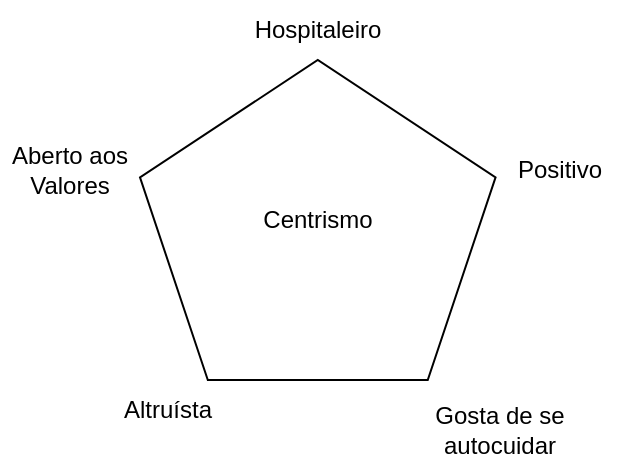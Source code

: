 <mxfile version="22.0.0" type="device">
  <diagram name="Page-1" id="hrfuKWmgcLDxA6A8_S4z">
    <mxGraphModel dx="600" dy="355" grid="1" gridSize="10" guides="1" tooltips="1" connect="1" arrows="1" fold="1" page="1" pageScale="1" pageWidth="850" pageHeight="1100" math="0" shadow="0">
      <root>
        <mxCell id="0" />
        <mxCell id="1" parent="0" />
        <mxCell id="MGS4_zHk_vSdASKoHBL2-1" value="Centrismo" style="whiteSpace=wrap;html=1;shape=mxgraph.basic.pentagon" parent="1" vertex="1">
          <mxGeometry x="320" y="190" width="177.78" height="160" as="geometry" />
        </mxCell>
        <mxCell id="MGS4_zHk_vSdASKoHBL2-2" value="Hospitaleiro" style="text;html=1;strokeColor=none;fillColor=none;align=center;verticalAlign=middle;whiteSpace=wrap;rounded=0;" parent="1" vertex="1">
          <mxGeometry x="379" y="160" width="60" height="30" as="geometry" />
        </mxCell>
        <mxCell id="MGS4_zHk_vSdASKoHBL2-3" value="Altruísta" style="text;html=1;strokeColor=none;fillColor=none;align=center;verticalAlign=middle;whiteSpace=wrap;rounded=0;" parent="1" vertex="1">
          <mxGeometry x="289" y="340" width="90" height="50" as="geometry" />
        </mxCell>
        <mxCell id="MGS4_zHk_vSdASKoHBL2-4" value="Gosta de se autocuidar" style="text;html=1;strokeColor=none;fillColor=none;align=center;verticalAlign=middle;whiteSpace=wrap;rounded=0;" parent="1" vertex="1">
          <mxGeometry x="460" y="360" width="80" height="30" as="geometry" />
        </mxCell>
        <mxCell id="MGS4_zHk_vSdASKoHBL2-6" value="Aberto aos Valores" style="text;html=1;strokeColor=none;fillColor=none;align=center;verticalAlign=middle;whiteSpace=wrap;rounded=0;" parent="1" vertex="1">
          <mxGeometry x="250" y="230" width="70" height="30" as="geometry" />
        </mxCell>
        <mxCell id="MGS4_zHk_vSdASKoHBL2-7" value="Positivo" style="text;html=1;strokeColor=none;fillColor=none;align=center;verticalAlign=middle;whiteSpace=wrap;rounded=0;" parent="1" vertex="1">
          <mxGeometry x="490" y="230" width="80" height="30" as="geometry" />
        </mxCell>
      </root>
    </mxGraphModel>
  </diagram>
</mxfile>
